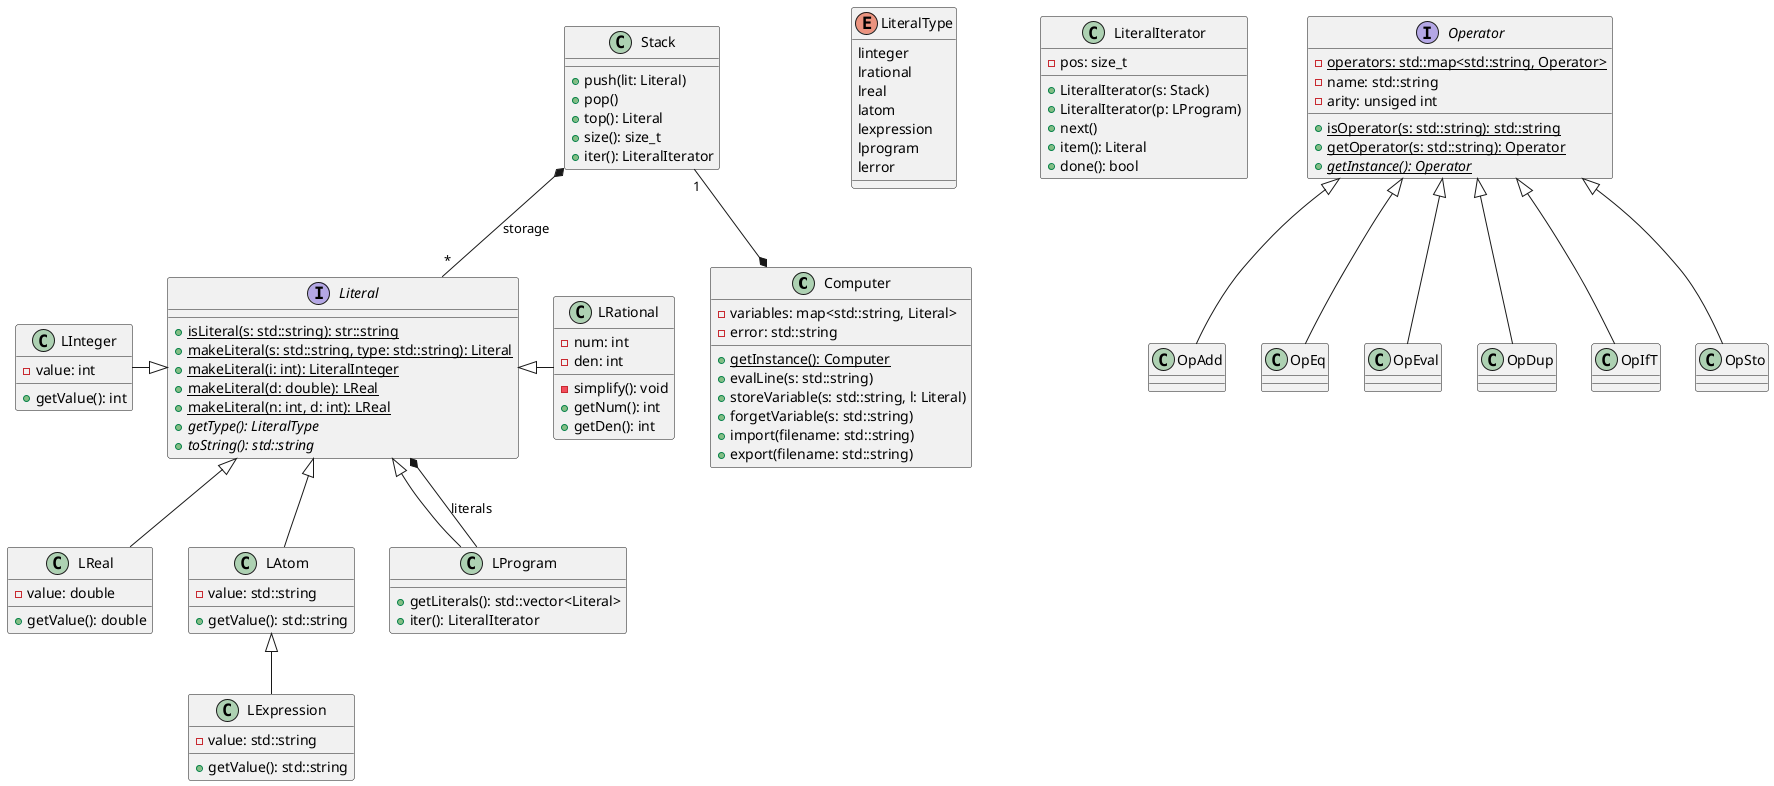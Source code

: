 Diagramme de classe
```plantuml
@startuml

class Computer{
    -variables: map<std::string, Literal>
    -error: std::string
    +{static}getInstance(): Computer
    +evalLine(s: std::string)
    +storeVariable(s: std::string, l: Literal)
    +forgetVariable(s: std::string)
    +import(filename: std::string)
    +export(filename: std::string)
}
Stack "1" -down-* Computer

enum LiteralType{
    linteger
    lrational
    lreal
    latom
    lexpression
    lprogram
    lerror
}

interface Literal{
    +{static}isLiteral(s: std::string): str::string
    +{static}makeLiteral(s: std::string, type: std::string): Literal
    +{static}makeLiteral(i: int): LiteralInteger
    +{static}makeLiteral(d: double): LReal
    +{static}makeLiteral(n: int, d: int): LReal
    +{abstract}getType(): LiteralType
    +{abstract}toString(): std::string
}

class LInteger{
    -value: int
    +getValue(): int
}
Literal <|-left- LInteger

class LRational{
    -num: int
    -den: int
    -simplify(): void
    +getNum(): int
    +getDen(): int
}
Literal <|-right- LRational

class LReal{
    -value: double
    +getValue(): double
}
Literal <|-- LReal

class LAtom{
    -value: std::string
    +getValue(): std::string
}
Literal <|-- LAtom

class LExpression{
    -value: std::string
    +getValue(): std::string
}
LAtom <|-- LExpression

class LProgram{
    +getLiterals(): std::vector<Literal>
    +iter(): LiteralIterator
}
LProgram --* Literal: literals
Literal <|-- LProgram

class Stack{
    +push(lit: Literal)
    +pop()
    +top(): Literal
    +size(): size_t
    +iter(): LiteralIterator
}
Stack *-- "*" Literal: storage

class LiteralIterator{
    -pos: size_t
    +LiteralIterator(s: Stack)
    +LiteralIterator(p: LProgram)
    +next()
    +item(): Literal
    +done(): bool
}

interface Operator{
    -{static}operators: std::map<std::string, Operator>
    -name: std::string
    -arity: unsiged int
    +{static}isOperator(s: std::string): std::string
    +{static}getOperator(s: std::string): Operator
    +{static}{abstract}getInstance(): Operator
}

Operator <|-- OpAdd
'Operator <|-- OpSub
'Operator <|-- OpMul
'Operator <|-- OpDiv
'Operator <|-- OpDivI
'Operator <|-- OpMod
'Operator <|-- OpNeg
'
Operator <|-- OpEq
'Operator <|-- OpNEq
'Operator <|-- OpSup
'Operator <|-- OpInf
'Operator <|-- OpSupE
'Operator <|-- OpInfE
'Operator <|-- OpAnd
'Operator <|-- OpOr
'Operator <|-- OpNot
'
Operator <|-- OpEval
'
Operator <|-- OpDup
'Operator <|-- OpDrop
'Operator <|-- OpSwap
'Operator <|-- OpClear
'
Operator <|-- OpIfT
'
Operator <|-- OpSto
'Operator <|-- OpForget
@enduml
```
